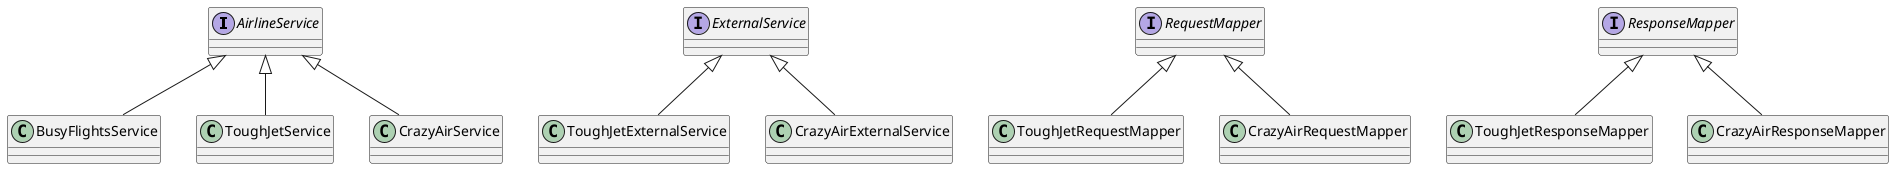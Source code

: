 @startuml

interface AirlineService
class BusyFlightsService
class ToughJetService
class CrazyAirService

AirlineService <|-- BusyFlightsService
AirlineService <|-- ToughJetService
AirlineService <|-- CrazyAirService

interface ExternalService
class ToughJetExternalService
class CrazyAirExternalService

ExternalService <|-- ToughJetExternalService
ExternalService <|-- CrazyAirExternalService

interface RequestMapper
class ToughJetRequestMapper
class CrazyAirRequestMapper

RequestMapper <|-- ToughJetRequestMapper
RequestMapper <|-- CrazyAirRequestMapper

interface ResponseMapper
class ToughJetResponseMapper
class CrazyAirResponseMapper

ResponseMapper <|-- ToughJetResponseMapper
ResponseMapper <|-- CrazyAirResponseMapper

@enduml